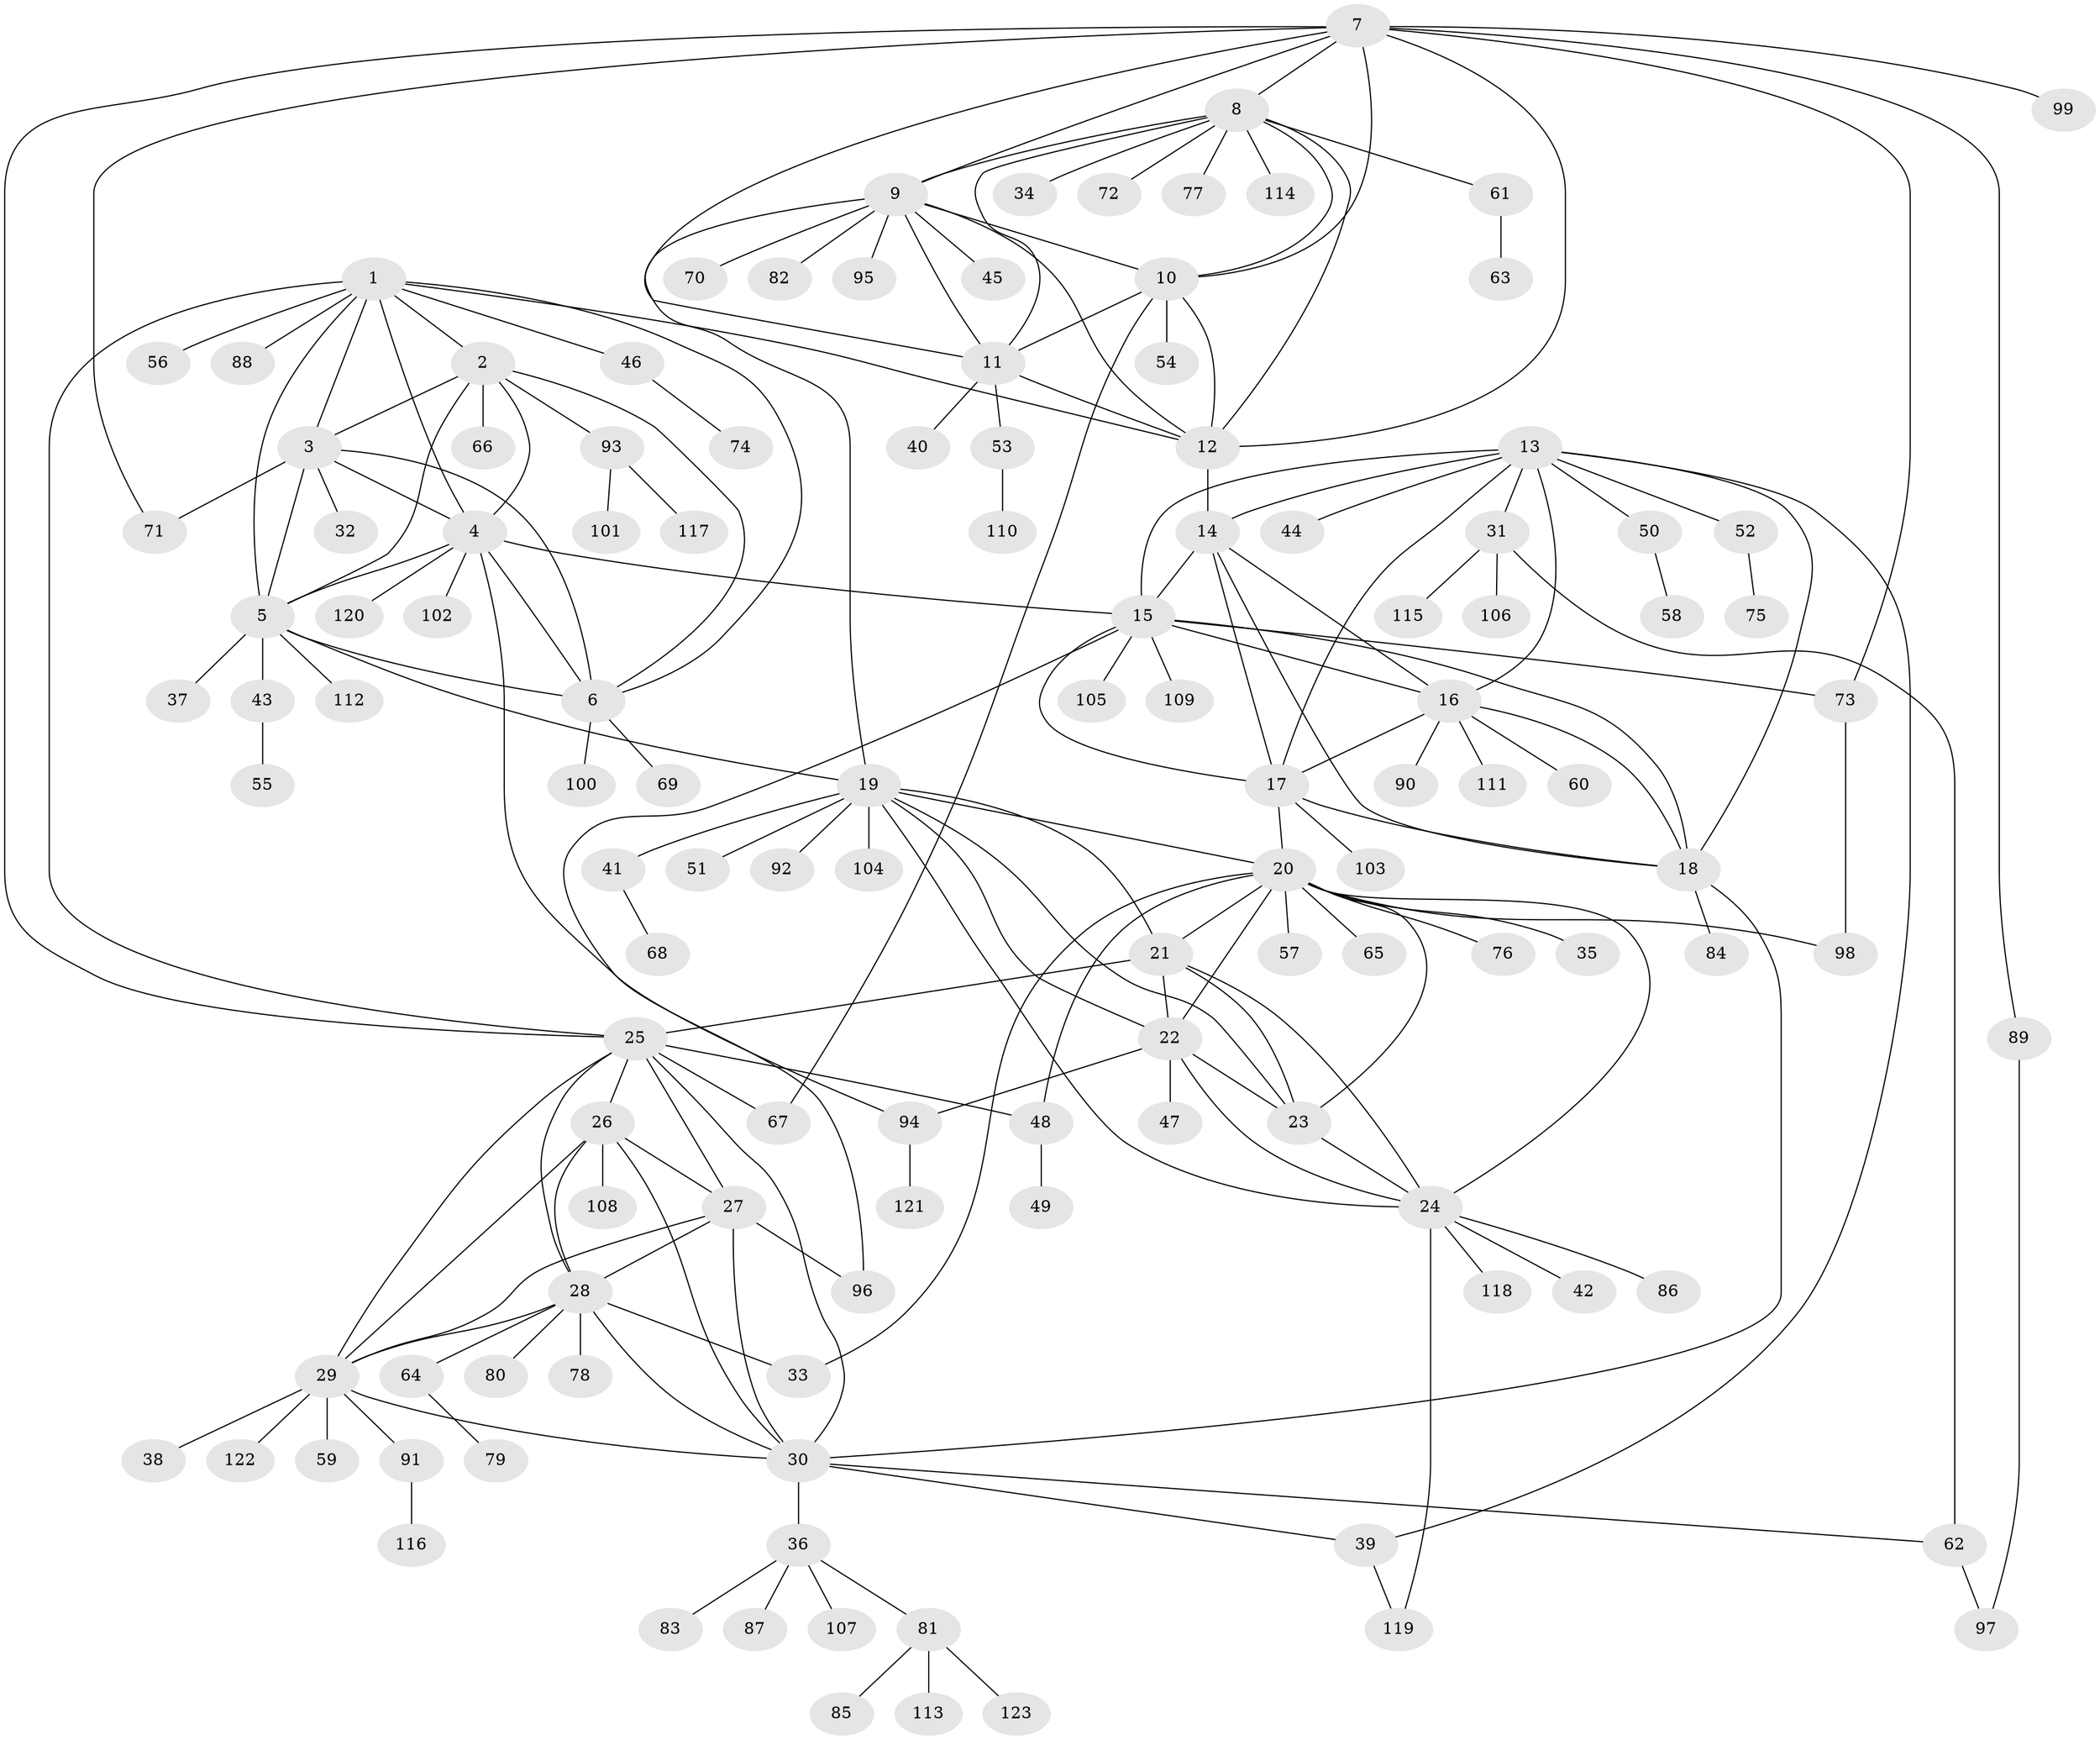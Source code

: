 // coarse degree distribution, {11: 0.021739130434782608, 6: 0.03260869565217391, 7: 0.05434782608695652, 15: 0.010869565217391304, 5: 0.03260869565217391, 9: 0.043478260869565216, 10: 0.010869565217391304, 12: 0.021739130434782608, 13: 0.010869565217391304, 4: 0.021739130434782608, 3: 0.05434782608695652, 1: 0.5543478260869565, 2: 0.13043478260869565}
// Generated by graph-tools (version 1.1) at 2025/24/03/03/25 07:24:15]
// undirected, 123 vertices, 190 edges
graph export_dot {
graph [start="1"]
  node [color=gray90,style=filled];
  1;
  2;
  3;
  4;
  5;
  6;
  7;
  8;
  9;
  10;
  11;
  12;
  13;
  14;
  15;
  16;
  17;
  18;
  19;
  20;
  21;
  22;
  23;
  24;
  25;
  26;
  27;
  28;
  29;
  30;
  31;
  32;
  33;
  34;
  35;
  36;
  37;
  38;
  39;
  40;
  41;
  42;
  43;
  44;
  45;
  46;
  47;
  48;
  49;
  50;
  51;
  52;
  53;
  54;
  55;
  56;
  57;
  58;
  59;
  60;
  61;
  62;
  63;
  64;
  65;
  66;
  67;
  68;
  69;
  70;
  71;
  72;
  73;
  74;
  75;
  76;
  77;
  78;
  79;
  80;
  81;
  82;
  83;
  84;
  85;
  86;
  87;
  88;
  89;
  90;
  91;
  92;
  93;
  94;
  95;
  96;
  97;
  98;
  99;
  100;
  101;
  102;
  103;
  104;
  105;
  106;
  107;
  108;
  109;
  110;
  111;
  112;
  113;
  114;
  115;
  116;
  117;
  118;
  119;
  120;
  121;
  122;
  123;
  1 -- 2;
  1 -- 3;
  1 -- 4;
  1 -- 5;
  1 -- 6;
  1 -- 12;
  1 -- 25;
  1 -- 46;
  1 -- 56;
  1 -- 88;
  2 -- 3;
  2 -- 4;
  2 -- 5;
  2 -- 6;
  2 -- 66;
  2 -- 93;
  3 -- 4;
  3 -- 5;
  3 -- 6;
  3 -- 32;
  3 -- 71;
  4 -- 5;
  4 -- 6;
  4 -- 15;
  4 -- 94;
  4 -- 102;
  4 -- 120;
  5 -- 6;
  5 -- 19;
  5 -- 37;
  5 -- 43;
  5 -- 112;
  6 -- 69;
  6 -- 100;
  7 -- 8;
  7 -- 9;
  7 -- 10;
  7 -- 11;
  7 -- 12;
  7 -- 25;
  7 -- 71;
  7 -- 73;
  7 -- 89;
  7 -- 99;
  8 -- 9;
  8 -- 10;
  8 -- 11;
  8 -- 12;
  8 -- 34;
  8 -- 61;
  8 -- 72;
  8 -- 77;
  8 -- 114;
  9 -- 10;
  9 -- 11;
  9 -- 12;
  9 -- 19;
  9 -- 45;
  9 -- 70;
  9 -- 82;
  9 -- 95;
  10 -- 11;
  10 -- 12;
  10 -- 54;
  10 -- 67;
  11 -- 12;
  11 -- 40;
  11 -- 53;
  12 -- 14;
  13 -- 14;
  13 -- 15;
  13 -- 16;
  13 -- 17;
  13 -- 18;
  13 -- 31;
  13 -- 39;
  13 -- 44;
  13 -- 50;
  13 -- 52;
  14 -- 15;
  14 -- 16;
  14 -- 17;
  14 -- 18;
  15 -- 16;
  15 -- 17;
  15 -- 18;
  15 -- 73;
  15 -- 96;
  15 -- 105;
  15 -- 109;
  16 -- 17;
  16 -- 18;
  16 -- 60;
  16 -- 90;
  16 -- 111;
  17 -- 18;
  17 -- 20;
  17 -- 103;
  18 -- 30;
  18 -- 84;
  19 -- 20;
  19 -- 21;
  19 -- 22;
  19 -- 23;
  19 -- 24;
  19 -- 41;
  19 -- 51;
  19 -- 92;
  19 -- 104;
  20 -- 21;
  20 -- 22;
  20 -- 23;
  20 -- 24;
  20 -- 33;
  20 -- 35;
  20 -- 48;
  20 -- 57;
  20 -- 65;
  20 -- 76;
  20 -- 98;
  21 -- 22;
  21 -- 23;
  21 -- 24;
  21 -- 25;
  22 -- 23;
  22 -- 24;
  22 -- 47;
  22 -- 94;
  23 -- 24;
  24 -- 42;
  24 -- 86;
  24 -- 118;
  24 -- 119;
  25 -- 26;
  25 -- 27;
  25 -- 28;
  25 -- 29;
  25 -- 30;
  25 -- 48;
  25 -- 67;
  26 -- 27;
  26 -- 28;
  26 -- 29;
  26 -- 30;
  26 -- 108;
  27 -- 28;
  27 -- 29;
  27 -- 30;
  27 -- 96;
  28 -- 29;
  28 -- 30;
  28 -- 33;
  28 -- 64;
  28 -- 78;
  28 -- 80;
  29 -- 30;
  29 -- 38;
  29 -- 59;
  29 -- 91;
  29 -- 122;
  30 -- 36;
  30 -- 39;
  30 -- 62;
  31 -- 62;
  31 -- 106;
  31 -- 115;
  36 -- 81;
  36 -- 83;
  36 -- 87;
  36 -- 107;
  39 -- 119;
  41 -- 68;
  43 -- 55;
  46 -- 74;
  48 -- 49;
  50 -- 58;
  52 -- 75;
  53 -- 110;
  61 -- 63;
  62 -- 97;
  64 -- 79;
  73 -- 98;
  81 -- 85;
  81 -- 113;
  81 -- 123;
  89 -- 97;
  91 -- 116;
  93 -- 101;
  93 -- 117;
  94 -- 121;
}
